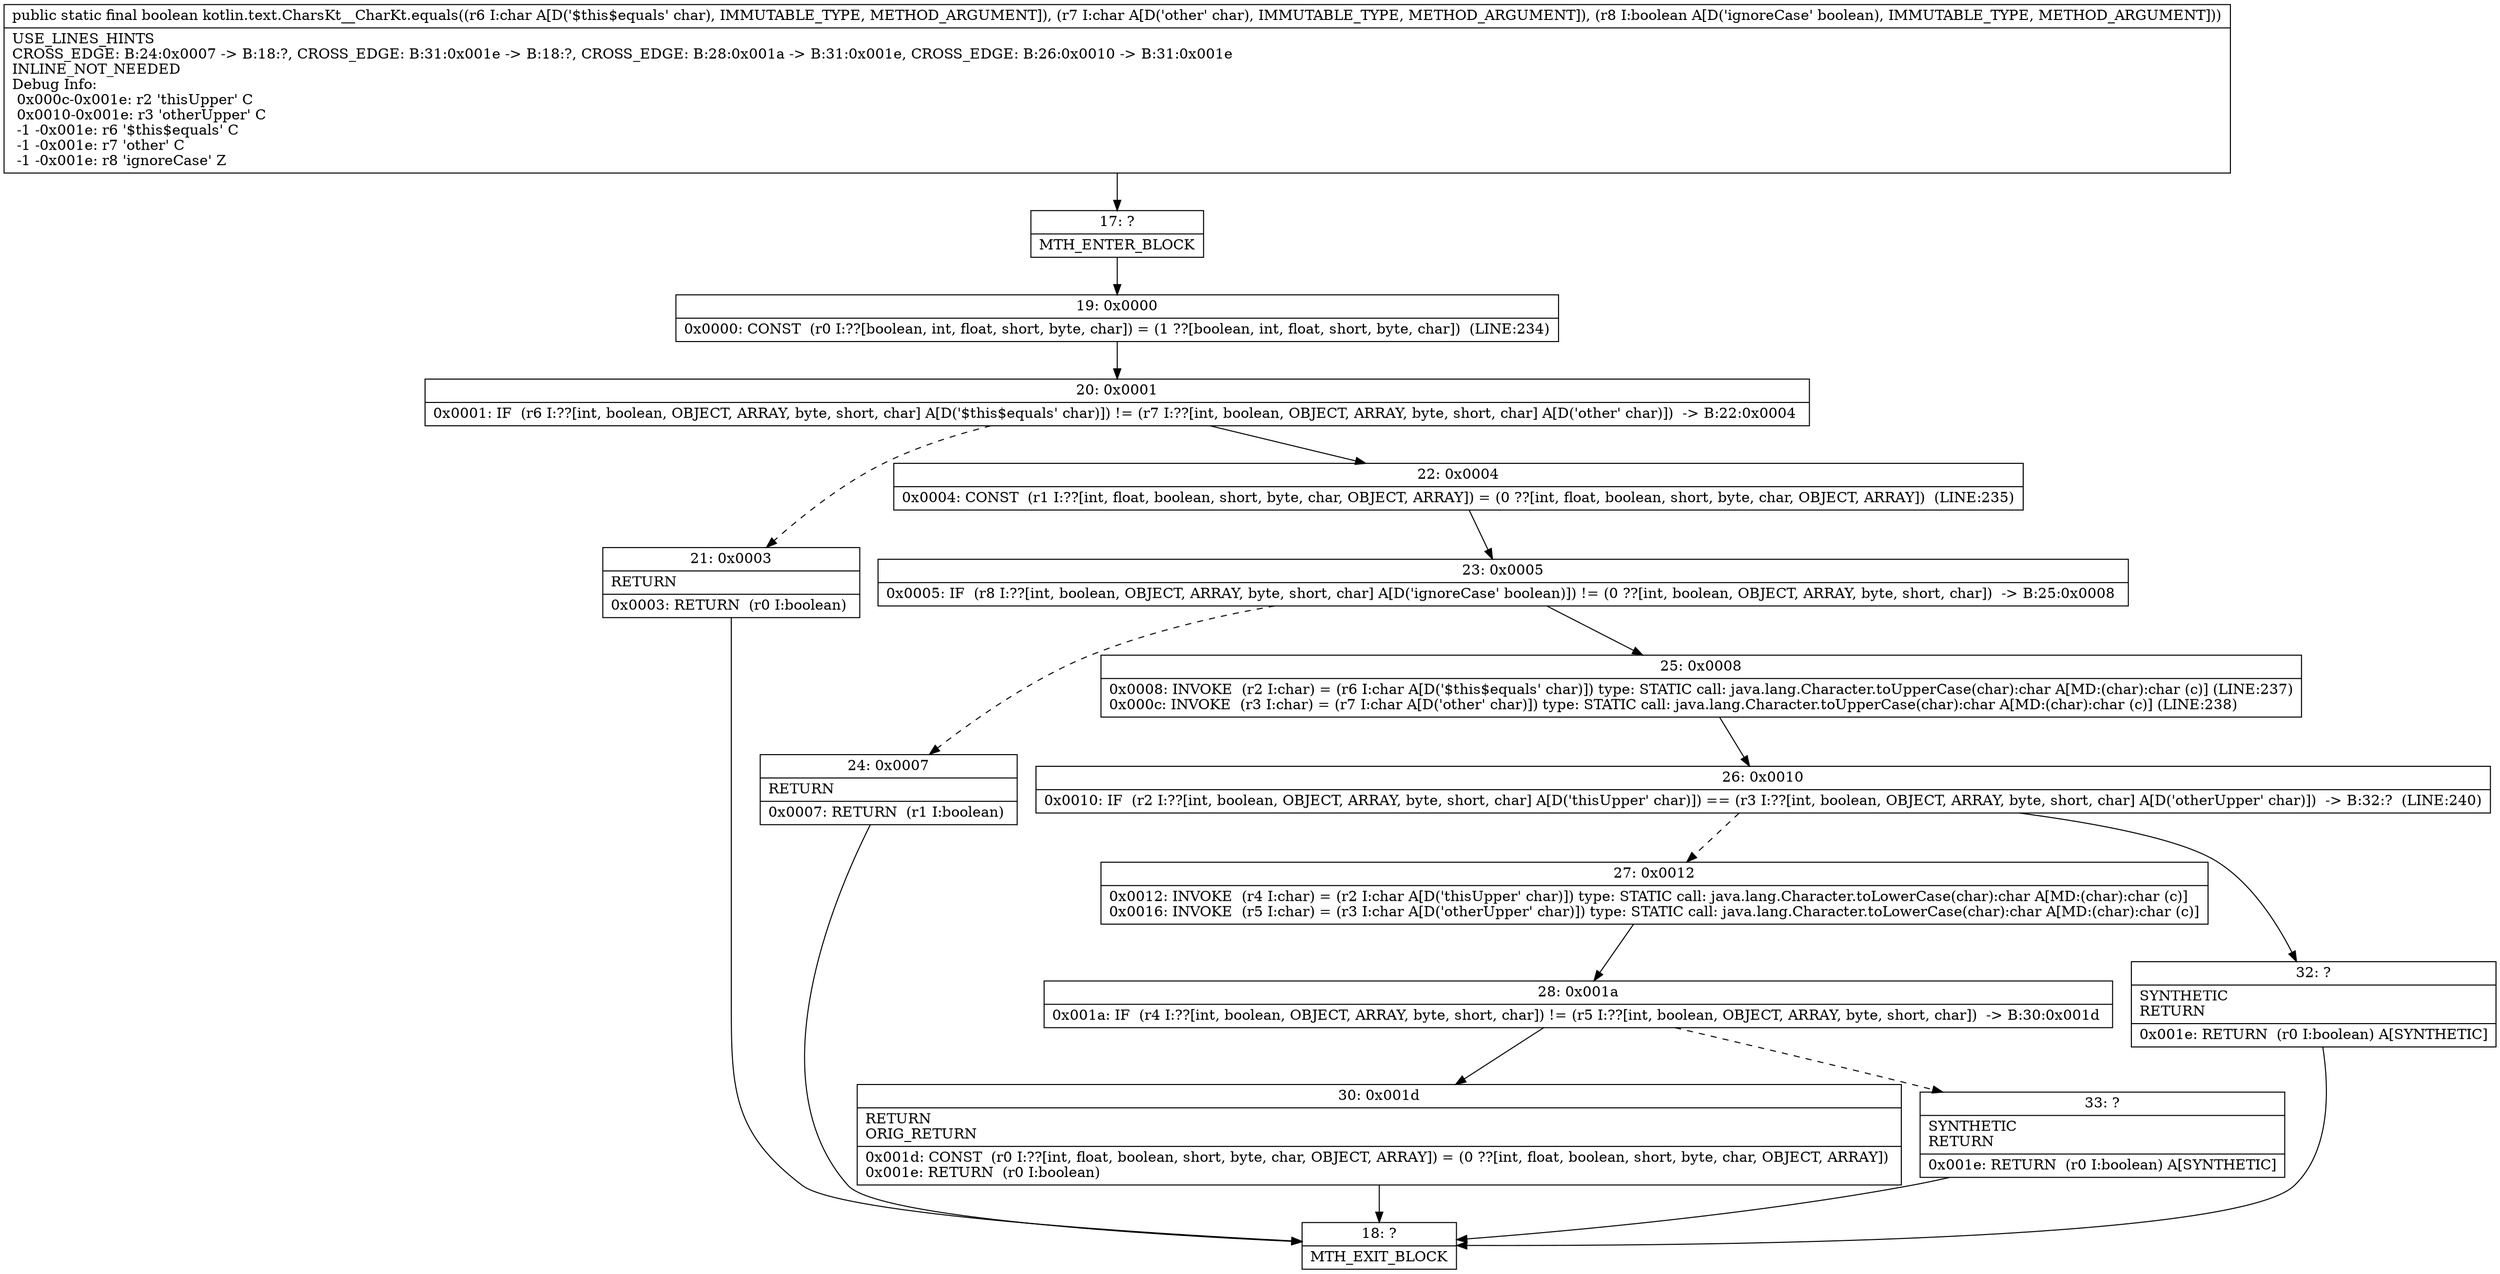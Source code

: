 digraph "CFG forkotlin.text.CharsKt__CharKt.equals(CCZ)Z" {
Node_17 [shape=record,label="{17\:\ ?|MTH_ENTER_BLOCK\l}"];
Node_19 [shape=record,label="{19\:\ 0x0000|0x0000: CONST  (r0 I:??[boolean, int, float, short, byte, char]) = (1 ??[boolean, int, float, short, byte, char])  (LINE:234)\l}"];
Node_20 [shape=record,label="{20\:\ 0x0001|0x0001: IF  (r6 I:??[int, boolean, OBJECT, ARRAY, byte, short, char] A[D('$this$equals' char)]) != (r7 I:??[int, boolean, OBJECT, ARRAY, byte, short, char] A[D('other' char)])  \-\> B:22:0x0004 \l}"];
Node_21 [shape=record,label="{21\:\ 0x0003|RETURN\l|0x0003: RETURN  (r0 I:boolean) \l}"];
Node_18 [shape=record,label="{18\:\ ?|MTH_EXIT_BLOCK\l}"];
Node_22 [shape=record,label="{22\:\ 0x0004|0x0004: CONST  (r1 I:??[int, float, boolean, short, byte, char, OBJECT, ARRAY]) = (0 ??[int, float, boolean, short, byte, char, OBJECT, ARRAY])  (LINE:235)\l}"];
Node_23 [shape=record,label="{23\:\ 0x0005|0x0005: IF  (r8 I:??[int, boolean, OBJECT, ARRAY, byte, short, char] A[D('ignoreCase' boolean)]) != (0 ??[int, boolean, OBJECT, ARRAY, byte, short, char])  \-\> B:25:0x0008 \l}"];
Node_24 [shape=record,label="{24\:\ 0x0007|RETURN\l|0x0007: RETURN  (r1 I:boolean) \l}"];
Node_25 [shape=record,label="{25\:\ 0x0008|0x0008: INVOKE  (r2 I:char) = (r6 I:char A[D('$this$equals' char)]) type: STATIC call: java.lang.Character.toUpperCase(char):char A[MD:(char):char (c)] (LINE:237)\l0x000c: INVOKE  (r3 I:char) = (r7 I:char A[D('other' char)]) type: STATIC call: java.lang.Character.toUpperCase(char):char A[MD:(char):char (c)] (LINE:238)\l}"];
Node_26 [shape=record,label="{26\:\ 0x0010|0x0010: IF  (r2 I:??[int, boolean, OBJECT, ARRAY, byte, short, char] A[D('thisUpper' char)]) == (r3 I:??[int, boolean, OBJECT, ARRAY, byte, short, char] A[D('otherUpper' char)])  \-\> B:32:?  (LINE:240)\l}"];
Node_27 [shape=record,label="{27\:\ 0x0012|0x0012: INVOKE  (r4 I:char) = (r2 I:char A[D('thisUpper' char)]) type: STATIC call: java.lang.Character.toLowerCase(char):char A[MD:(char):char (c)]\l0x0016: INVOKE  (r5 I:char) = (r3 I:char A[D('otherUpper' char)]) type: STATIC call: java.lang.Character.toLowerCase(char):char A[MD:(char):char (c)]\l}"];
Node_28 [shape=record,label="{28\:\ 0x001a|0x001a: IF  (r4 I:??[int, boolean, OBJECT, ARRAY, byte, short, char]) != (r5 I:??[int, boolean, OBJECT, ARRAY, byte, short, char])  \-\> B:30:0x001d \l}"];
Node_30 [shape=record,label="{30\:\ 0x001d|RETURN\lORIG_RETURN\l|0x001d: CONST  (r0 I:??[int, float, boolean, short, byte, char, OBJECT, ARRAY]) = (0 ??[int, float, boolean, short, byte, char, OBJECT, ARRAY]) \l0x001e: RETURN  (r0 I:boolean) \l}"];
Node_33 [shape=record,label="{33\:\ ?|SYNTHETIC\lRETURN\l|0x001e: RETURN  (r0 I:boolean) A[SYNTHETIC]\l}"];
Node_32 [shape=record,label="{32\:\ ?|SYNTHETIC\lRETURN\l|0x001e: RETURN  (r0 I:boolean) A[SYNTHETIC]\l}"];
MethodNode[shape=record,label="{public static final boolean kotlin.text.CharsKt__CharKt.equals((r6 I:char A[D('$this$equals' char), IMMUTABLE_TYPE, METHOD_ARGUMENT]), (r7 I:char A[D('other' char), IMMUTABLE_TYPE, METHOD_ARGUMENT]), (r8 I:boolean A[D('ignoreCase' boolean), IMMUTABLE_TYPE, METHOD_ARGUMENT]))  | USE_LINES_HINTS\lCROSS_EDGE: B:24:0x0007 \-\> B:18:?, CROSS_EDGE: B:31:0x001e \-\> B:18:?, CROSS_EDGE: B:28:0x001a \-\> B:31:0x001e, CROSS_EDGE: B:26:0x0010 \-\> B:31:0x001e\lINLINE_NOT_NEEDED\lDebug Info:\l  0x000c\-0x001e: r2 'thisUpper' C\l  0x0010\-0x001e: r3 'otherUpper' C\l  \-1 \-0x001e: r6 '$this$equals' C\l  \-1 \-0x001e: r7 'other' C\l  \-1 \-0x001e: r8 'ignoreCase' Z\l}"];
MethodNode -> Node_17;Node_17 -> Node_19;
Node_19 -> Node_20;
Node_20 -> Node_21[style=dashed];
Node_20 -> Node_22;
Node_21 -> Node_18;
Node_22 -> Node_23;
Node_23 -> Node_24[style=dashed];
Node_23 -> Node_25;
Node_24 -> Node_18;
Node_25 -> Node_26;
Node_26 -> Node_27[style=dashed];
Node_26 -> Node_32;
Node_27 -> Node_28;
Node_28 -> Node_30;
Node_28 -> Node_33[style=dashed];
Node_30 -> Node_18;
Node_33 -> Node_18;
Node_32 -> Node_18;
}

